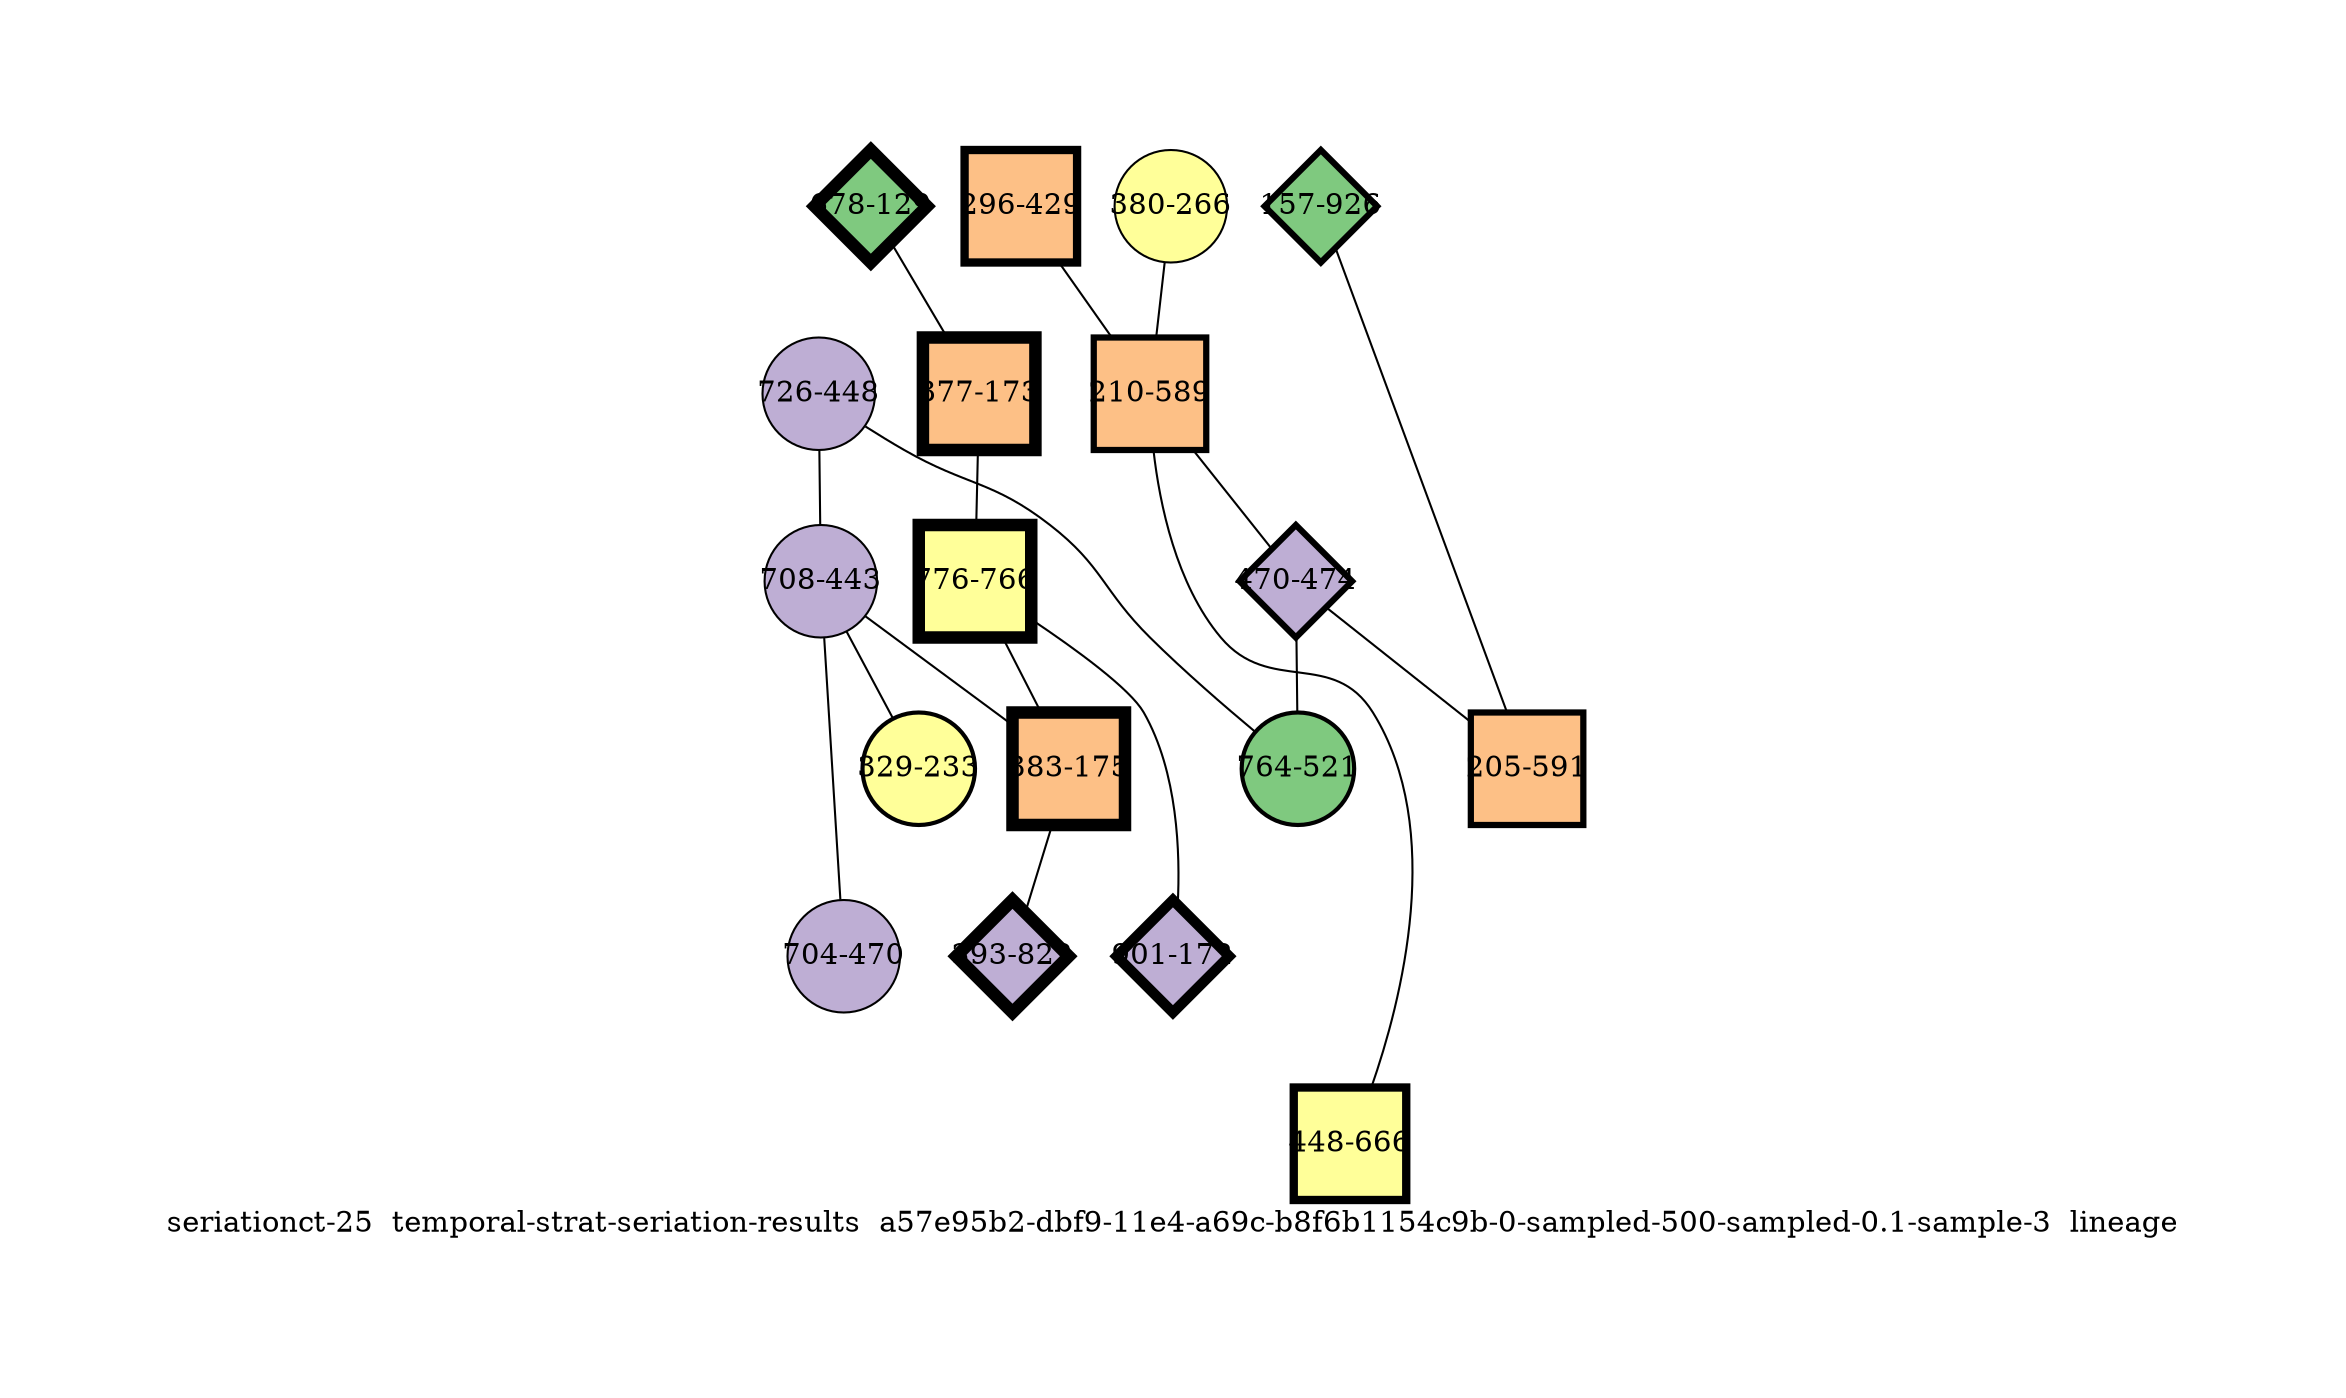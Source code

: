strict graph "seriationct-25  temporal-strat-seriation-results  a57e95b2-dbf9-11e4-a69c-b8f6b1154c9b-0-sampled-500-sampled-0.1-sample-3  lineage" {
labelloc=b;
ratio=auto;
pad="1.0";
label="seriationct-25  temporal-strat-seriation-results  a57e95b2-dbf9-11e4-a69c-b8f6b1154c9b-0-sampled-500-sampled-0.1-sample-3  lineage";
node [width="0.75", style=filled, fixedsize=true, height="0.75", shape=circle, label=""];
0 [xCoordinate="448.0", appears_in_slice=1, yCoordinate="726.0", colorscheme=accent6, lineage_id=0, short_label="726-448", label="726-448", shape=circle, cluster_id=1, fillcolor=2, size="500.0", id=0, penwidth="1.0"];
1 [xCoordinate="429.0", appears_in_slice=4, yCoordinate="296.0", colorscheme=accent6, lineage_id=1, short_label="296-429", label="296-429", shape=square, cluster_id=2, fillcolor=3, size="500.0", id=1, penwidth="4.0"];
2 [xCoordinate="129.0", appears_in_slice=6, yCoordinate="678.0", colorscheme=accent6, lineage_id=2, short_label="678-129", label="678-129", shape=diamond, cluster_id=0, fillcolor=1, size="500.0", id=9, penwidth="6.0"];
3 [xCoordinate="173.0", appears_in_slice=6, yCoordinate="377.0", colorscheme=accent6, lineage_id=1, short_label="377-173", label="377-173", shape=square, cluster_id=2, fillcolor=3, size="500.0", id=3, penwidth="6.0"];
4 [xCoordinate="766.0", appears_in_slice=6, yCoordinate="776.0", colorscheme=accent6, lineage_id=1, short_label="776-766", label="776-766", shape=square, cluster_id=3, fillcolor=4, size="500.0", id=4, penwidth="6.0"];
5 [xCoordinate="926.0", appears_in_slice=3, yCoordinate="157.0", colorscheme=accent6, lineage_id=2, short_label="157-926", label="157-926", shape=diamond, cluster_id=0, fillcolor=1, size="500.0", id=5, penwidth="3.0"];
6 [xCoordinate="266.0", appears_in_slice=1, yCoordinate="380.0", colorscheme=accent6, lineage_id=0, short_label="380-266", label="380-266", shape=circle, cluster_id=3, fillcolor=4, size="500.0", id=6, penwidth="1.0"];
7 [xCoordinate="172.0", appears_in_slice=5, yCoordinate="901.0", colorscheme=accent6, lineage_id=2, short_label="901-172", label="901-172", shape=diamond, cluster_id=1, fillcolor=2, size="500.0", id=15, penwidth="5.0"];
8 [xCoordinate="443.0", appears_in_slice=1, yCoordinate="708.0", colorscheme=accent6, lineage_id=0, short_label="708-443", label="708-443", shape=circle, cluster_id=1, fillcolor=2, size="500.0", id=8, penwidth="1.0"];
9 [xCoordinate="589.0", appears_in_slice=3, yCoordinate="210.0", colorscheme=accent6, lineage_id=1, short_label="210-589", label="210-589", shape=square, cluster_id=2, fillcolor=3, size="500.0", id=2, penwidth="3.0"];
10 [xCoordinate="233.0", appears_in_slice=2, yCoordinate="329.0", colorscheme=accent6, lineage_id=0, short_label="329-233", label="329-233", shape=circle, cluster_id=3, fillcolor=4, size="500.0", id=10, penwidth="2.0"];
11 [xCoordinate="175.0", appears_in_slice=6, yCoordinate="383.0", colorscheme=accent6, lineage_id=1, short_label="383-175", label="383-175", shape=square, cluster_id=2, fillcolor=3, size="500.0", id=11, penwidth="6.0"];
12 [xCoordinate="470.0", appears_in_slice=1, yCoordinate="704.0", colorscheme=accent6, lineage_id=0, short_label="704-470", label="704-470", shape=circle, cluster_id=1, fillcolor=2, size="500.0", id=7, penwidth="1.0"];
13 [xCoordinate="474.0", appears_in_slice=3, yCoordinate="470.0", colorscheme=accent6, lineage_id=2, short_label="470-474", label="470-474", shape=diamond, cluster_id=1, fillcolor=2, size="500.0", id=13, penwidth="3.0"];
14 [xCoordinate="521.0", appears_in_slice=2, yCoordinate="764.0", colorscheme=accent6, lineage_id=0, short_label="764-521", label="764-521", shape=circle, cluster_id=0, fillcolor=1, size="500.0", id=12, penwidth="2.0"];
15 [xCoordinate="666.0", appears_in_slice=4, yCoordinate="448.0", colorscheme=accent6, lineage_id=1, short_label="448-666", label="448-666", shape=square, cluster_id=3, fillcolor=4, size="500.0", id=14, penwidth="4.0"];
16 [xCoordinate="591.0", appears_in_slice=3, yCoordinate="205.0", colorscheme=accent6, lineage_id=1, short_label="205-591", label="205-591", shape=square, cluster_id=2, fillcolor=3, size="500.0", id=16, penwidth="3.0"];
17 [xCoordinate="822.0", appears_in_slice=6, yCoordinate="393.0", colorscheme=accent6, lineage_id=2, short_label="393-822", label="393-822", shape=diamond, cluster_id=1, fillcolor=2, size="500.0", id=17, penwidth="6.0"];
0 -- 8  [inverseweight="16.59308279", weight="0.0602660766933"];
0 -- 14  [inverseweight="2.02291592261", weight="0.494335918177"];
1 -- 9  [inverseweight="1.40769693228", weight="0.710380179904"];
2 -- 3  [inverseweight="30.3169531295", weight="0.0329848450049"];
3 -- 4  [inverseweight="2.66910675246", weight="0.37465717663"];
4 -- 11  [inverseweight="2.57821029133", weight="0.387865956227"];
4 -- 7  [inverseweight="1.30404810203", weight="0.7668428783"];
5 -- 16  [inverseweight="17.6556137887", weight="0.056639209034"];
6 -- 9  [inverseweight="1.47456061322", weight="0.678168120749"];
8 -- 10  [inverseweight="1.81012153564", weight="0.552449092677"];
8 -- 11  [inverseweight="1.58321420095", weight="0.631626471896"];
8 -- 12  [inverseweight="21.556530678", weight="0.046389654019"];
9 -- 13  [inverseweight="1.85864616155", weight="0.538026021676"];
9 -- 15  [inverseweight="2.52996785848", weight="0.395261938466"];
11 -- 17  [inverseweight="1.33659265297", weight="0.748171103425"];
13 -- 16  [inverseweight="1.21142459298", weight="0.825474409052"];
13 -- 14  [inverseweight="2.15593359785", weight="0.463836177977"];
}
